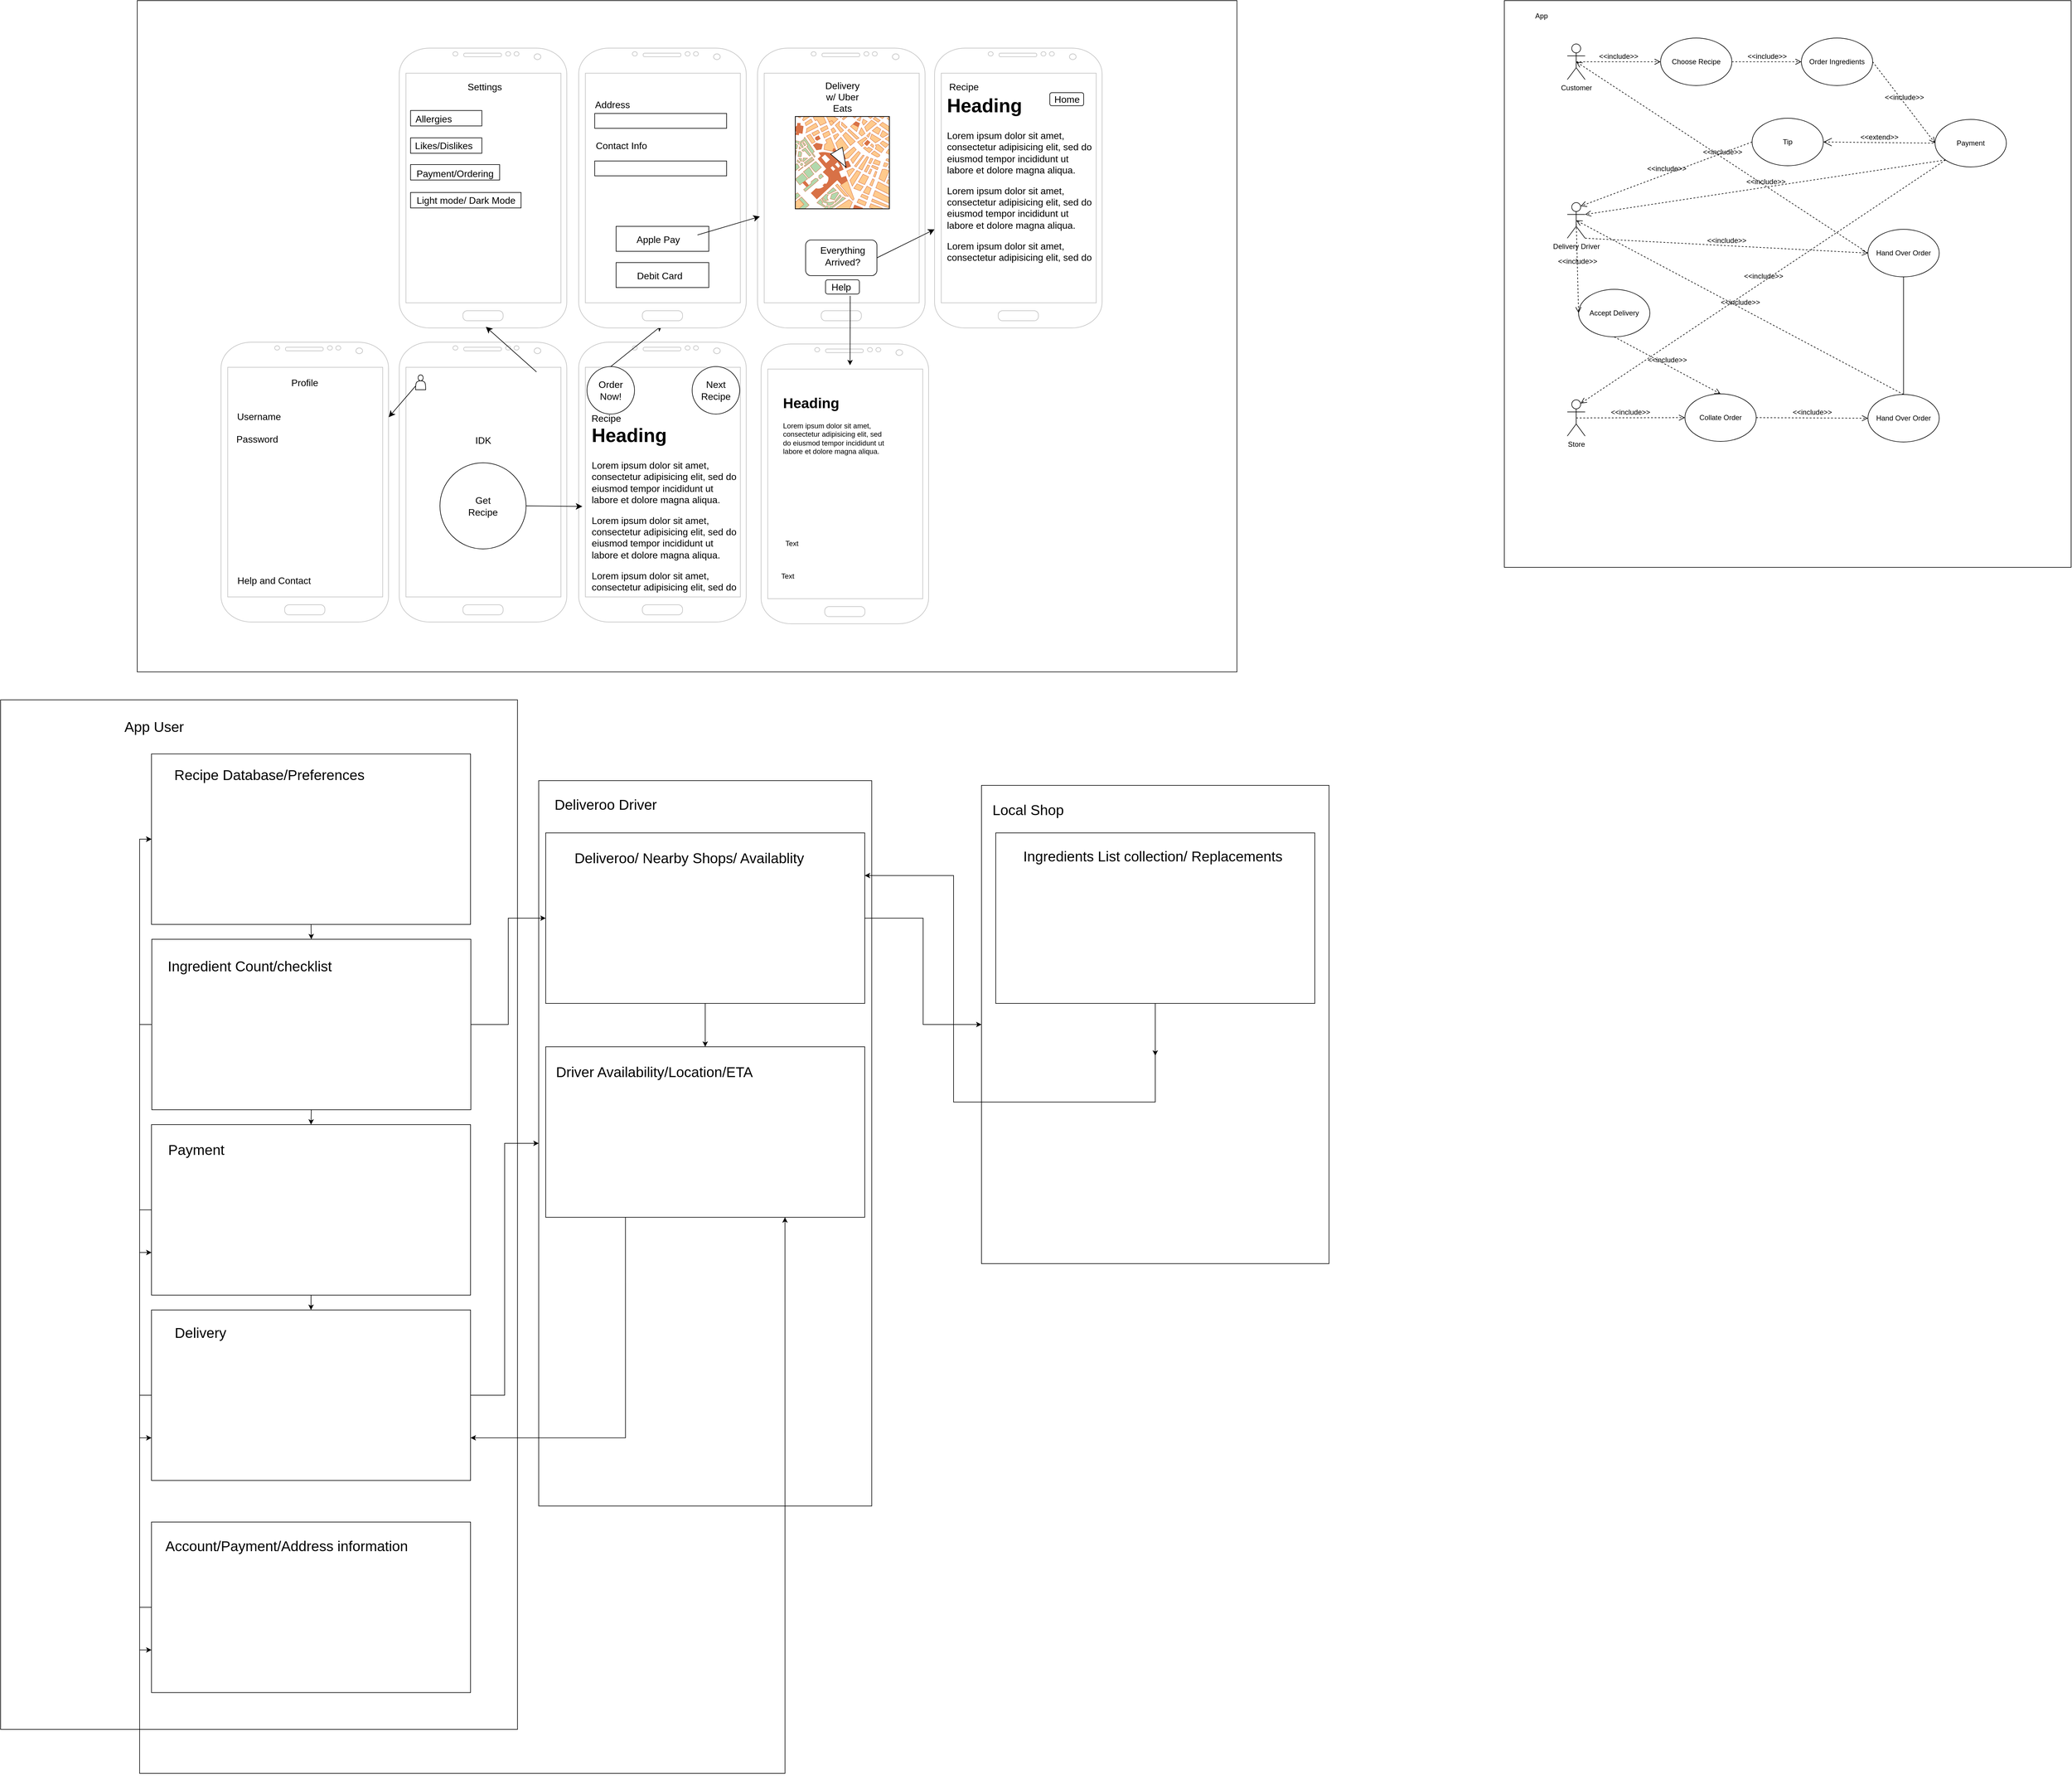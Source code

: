 <mxfile version="23.0.2" type="onedrive">
  <diagram name="Page-1" id="SA1KPHxHQGsXGCDYaM7o">
    <mxGraphModel grid="0" page="1" gridSize="10" guides="1" tooltips="1" connect="1" arrows="1" fold="1" pageScale="1" pageWidth="827" pageHeight="1169" math="0" shadow="0">
      <root>
        <mxCell id="0" />
        <mxCell id="1" parent="0" />
        <mxCell id="daMTjzHTNnR5IMSp8W8d-22" value="" style="whiteSpace=wrap;html=1;" vertex="1" parent="1">
          <mxGeometry x="-46.25" y="702" width="560.5" height="1221" as="geometry" />
        </mxCell>
        <mxCell id="JjLCy_PEKEfqBZbQZozI-2" value="" style="rounded=0;whiteSpace=wrap;html=1;" vertex="1" parent="1">
          <mxGeometry x="-722" y="-611" width="1851" height="1130" as="geometry" />
        </mxCell>
        <mxCell id="C6p4xWCYguGLwZ4KeDJ8-52" value="" style="rounded=0;whiteSpace=wrap;html=1;fontSize=16;" vertex="1" parent="1">
          <mxGeometry x="-262" y="-288" width="186" height="26" as="geometry" />
        </mxCell>
        <mxCell id="C6p4xWCYguGLwZ4KeDJ8-50" value="" style="rounded=0;whiteSpace=wrap;html=1;fontSize=16;" vertex="1" parent="1">
          <mxGeometry x="-262" y="-335" width="150" height="26" as="geometry" />
        </mxCell>
        <mxCell id="C6p4xWCYguGLwZ4KeDJ8-49" value="" style="rounded=0;whiteSpace=wrap;html=1;fontSize=16;" vertex="1" parent="1">
          <mxGeometry x="-262" y="-380" width="120" height="26" as="geometry" />
        </mxCell>
        <mxCell id="C6p4xWCYguGLwZ4KeDJ8-48" value="" style="rounded=0;whiteSpace=wrap;html=1;fontSize=16;" vertex="1" parent="1">
          <mxGeometry x="-262" y="-426" width="120" height="26" as="geometry" />
        </mxCell>
        <mxCell id="C6p4xWCYguGLwZ4KeDJ8-2" value="" style="verticalLabelPosition=bottom;verticalAlign=top;html=1;shadow=0;dashed=0;strokeWidth=1;shape=mxgraph.android.phone2;strokeColor=#c0c0c0;fontSize=16;" vertex="1" parent="1">
          <mxGeometry x="21" y="-36" width="282" height="471" as="geometry" />
        </mxCell>
        <mxCell id="C6p4xWCYguGLwZ4KeDJ8-3" value="" style="verticalLabelPosition=bottom;verticalAlign=top;html=1;shadow=0;dashed=0;strokeWidth=1;shape=mxgraph.android.phone2;strokeColor=#c0c0c0;fontSize=16;" vertex="1" parent="1">
          <mxGeometry x="-281" y="-36" width="282" height="471" as="geometry" />
        </mxCell>
        <mxCell id="C6p4xWCYguGLwZ4KeDJ8-4" value="" style="verticalLabelPosition=bottom;verticalAlign=top;html=1;shadow=0;dashed=0;strokeWidth=1;shape=mxgraph.android.phone2;strokeColor=#c0c0c0;fontSize=16;" vertex="1" parent="1">
          <mxGeometry x="-281" y="-531" width="282" height="471" as="geometry" />
        </mxCell>
        <mxCell id="C6p4xWCYguGLwZ4KeDJ8-5" value="IDK" style="text;html=1;strokeColor=none;fillColor=none;align=center;verticalAlign=middle;whiteSpace=wrap;rounded=0;fontSize=16;" vertex="1" parent="1">
          <mxGeometry x="-253.5" y="102" width="227" height="54" as="geometry" />
        </mxCell>
        <mxCell id="C6p4xWCYguGLwZ4KeDJ8-6" value="" style="ellipse;whiteSpace=wrap;html=1;aspect=fixed;fontSize=16;" vertex="1" parent="1">
          <mxGeometry x="-212.5" y="167" width="145" height="145" as="geometry" />
        </mxCell>
        <mxCell id="C6p4xWCYguGLwZ4KeDJ8-7" value="Get Recipe" style="text;html=1;strokeColor=none;fillColor=none;align=center;verticalAlign=middle;whiteSpace=wrap;rounded=0;fontSize=16;" vertex="1" parent="1">
          <mxGeometry x="-170" y="224.5" width="60" height="30" as="geometry" />
        </mxCell>
        <mxCell id="C6p4xWCYguGLwZ4KeDJ8-8" value="Recipe" style="text;html=1;strokeColor=none;fillColor=none;align=center;verticalAlign=middle;whiteSpace=wrap;rounded=0;fontSize=16;" vertex="1" parent="1">
          <mxGeometry x="6" y="77" width="123" height="30" as="geometry" />
        </mxCell>
        <mxCell id="C6p4xWCYguGLwZ4KeDJ8-10" value="&lt;h1&gt;Heading&lt;/h1&gt;&lt;p&gt;Lorem ipsum dolor sit amet, consectetur adipisicing elit, sed do eiusmod tempor incididunt ut labore et dolore magna aliqua.&lt;/p&gt;&lt;p&gt;Lorem ipsum dolor sit amet, consectetur adipisicing elit, sed do eiusmod tempor incididunt ut labore et dolore magna aliqua.&lt;br&gt;&lt;/p&gt;&lt;p&gt;Lorem ipsum dolor sit amet, consectetur adipisicing elit, sed do eiusmod tempor incididunt ut labore et dolore magna aliqua.&lt;br&gt;&lt;/p&gt;" style="text;html=1;strokeColor=none;fillColor=none;spacing=5;spacingTop=-20;whiteSpace=wrap;overflow=hidden;rounded=0;fontSize=16;" vertex="1" parent="1">
          <mxGeometry x="38" y="90.5" width="254" height="298" as="geometry" />
        </mxCell>
        <mxCell id="C6p4xWCYguGLwZ4KeDJ8-11" value="" style="shape=image;html=1;verticalAlign=top;verticalLabelPosition=bottom;labelBackgroundColor=#ffffff;imageAspect=0;aspect=fixed;image=https://cdn4.iconfinder.com/data/icons/core-ui-outlined/32/outlined_settings-128.png;fontSize=16;" vertex="1" parent="1">
          <mxGeometry x="-50" y="14" width="36" height="36" as="geometry" />
        </mxCell>
        <mxCell id="C6p4xWCYguGLwZ4KeDJ8-12" value="" style="shape=actor;whiteSpace=wrap;html=1;fontSize=16;" vertex="1" parent="1">
          <mxGeometry x="-253.5" y="19" width="17" height="25" as="geometry" />
        </mxCell>
        <mxCell id="C6p4xWCYguGLwZ4KeDJ8-14" style="edgeStyle=none;curved=1;rounded=0;orthogonalLoop=1;jettySize=auto;html=1;exitX=1;exitY=0.5;exitDx=0;exitDy=0;entryX=0.022;entryY=0.587;entryDx=0;entryDy=0;entryPerimeter=0;fontSize=12;startSize=8;endSize=8;" edge="1" parent="1" source="C6p4xWCYguGLwZ4KeDJ8-6" target="C6p4xWCYguGLwZ4KeDJ8-2">
          <mxGeometry relative="1" as="geometry" />
        </mxCell>
        <mxCell id="C6p4xWCYguGLwZ4KeDJ8-15" value="" style="verticalLabelPosition=bottom;verticalAlign=top;html=1;shadow=0;dashed=0;strokeWidth=1;shape=mxgraph.android.phone2;strokeColor=#c0c0c0;fontSize=16;" vertex="1" parent="1">
          <mxGeometry x="322" y="-531" width="282" height="471" as="geometry" />
        </mxCell>
        <mxCell id="C6p4xWCYguGLwZ4KeDJ8-16" value="" style="verticalLabelPosition=bottom;verticalAlign=top;html=1;shadow=0;dashed=0;strokeWidth=1;shape=mxgraph.android.phone2;strokeColor=#c0c0c0;fontSize=16;" vertex="1" parent="1">
          <mxGeometry x="-581" y="-36" width="282" height="471" as="geometry" />
        </mxCell>
        <mxCell id="C6p4xWCYguGLwZ4KeDJ8-17" style="edgeStyle=none;curved=1;rounded=0;orthogonalLoop=1;jettySize=auto;html=1;exitX=0;exitY=0.75;exitDx=0;exitDy=0;entryX=1.001;entryY=0.268;entryDx=0;entryDy=0;entryPerimeter=0;fontSize=12;startSize=8;endSize=8;" edge="1" parent="1" source="C6p4xWCYguGLwZ4KeDJ8-12" target="C6p4xWCYguGLwZ4KeDJ8-16">
          <mxGeometry relative="1" as="geometry" />
        </mxCell>
        <mxCell id="C6p4xWCYguGLwZ4KeDJ8-18" style="edgeStyle=none;curved=1;rounded=0;orthogonalLoop=1;jettySize=auto;html=1;exitX=0;exitY=0;exitDx=0;exitDy=0;entryX=0.517;entryY=0.996;entryDx=0;entryDy=0;entryPerimeter=0;fontSize=12;startSize=8;endSize=8;" edge="1" parent="1" source="C6p4xWCYguGLwZ4KeDJ8-11" target="C6p4xWCYguGLwZ4KeDJ8-4">
          <mxGeometry relative="1" as="geometry" />
        </mxCell>
        <mxCell id="C6p4xWCYguGLwZ4KeDJ8-19" value="Profile" style="text;html=1;strokeColor=none;fillColor=none;align=center;verticalAlign=middle;whiteSpace=wrap;rounded=0;fontSize=16;" vertex="1" parent="1">
          <mxGeometry x="-470" y="17" width="60" height="30" as="geometry" />
        </mxCell>
        <mxCell id="C6p4xWCYguGLwZ4KeDJ8-20" value="Settings" style="text;html=1;strokeColor=none;fillColor=none;align=center;verticalAlign=middle;whiteSpace=wrap;rounded=0;fontSize=16;" vertex="1" parent="1">
          <mxGeometry x="-167" y="-481" width="60" height="30" as="geometry" />
        </mxCell>
        <mxCell id="C6p4xWCYguGLwZ4KeDJ8-22" value="Allergies" style="text;html=1;strokeColor=none;fillColor=none;align=center;verticalAlign=middle;whiteSpace=wrap;rounded=0;fontSize=16;" vertex="1" parent="1">
          <mxGeometry x="-253" y="-427" width="60" height="30" as="geometry" />
        </mxCell>
        <mxCell id="C6p4xWCYguGLwZ4KeDJ8-23" value="Likes/Dislikes" style="text;html=1;strokeColor=none;fillColor=none;align=center;verticalAlign=middle;whiteSpace=wrap;rounded=0;fontSize=16;" vertex="1" parent="1">
          <mxGeometry x="-236.5" y="-382" width="60" height="30" as="geometry" />
        </mxCell>
        <mxCell id="C6p4xWCYguGLwZ4KeDJ8-25" value="Payment/Ordering" style="text;html=1;strokeColor=none;fillColor=none;align=center;verticalAlign=middle;whiteSpace=wrap;rounded=0;fontSize=16;" vertex="1" parent="1">
          <mxGeometry x="-217" y="-335" width="60" height="30" as="geometry" />
        </mxCell>
        <mxCell id="C6p4xWCYguGLwZ4KeDJ8-26" value="" style="ellipse;whiteSpace=wrap;html=1;aspect=fixed;fontSize=16;" vertex="1" parent="1">
          <mxGeometry x="35" y="5" width="80" height="80" as="geometry" />
        </mxCell>
        <mxCell id="C6p4xWCYguGLwZ4KeDJ8-27" value="Order Now!" style="text;html=1;strokeColor=none;fillColor=none;align=center;verticalAlign=middle;whiteSpace=wrap;rounded=0;fontSize=16;" vertex="1" parent="1">
          <mxGeometry x="45" y="30" width="60" height="30" as="geometry" />
        </mxCell>
        <mxCell id="C6p4xWCYguGLwZ4KeDJ8-28" style="edgeStyle=none;curved=1;rounded=0;orthogonalLoop=1;jettySize=auto;html=1;exitX=0.5;exitY=0;exitDx=0;exitDy=0;entryX=0.499;entryY=0.99;entryDx=0;entryDy=0;entryPerimeter=0;fontSize=12;startSize=8;endSize=8;" edge="1" parent="1" source="C6p4xWCYguGLwZ4KeDJ8-26" target="C6p4xWCYguGLwZ4KeDJ8-37">
          <mxGeometry relative="1" as="geometry" />
        </mxCell>
        <mxCell id="C6p4xWCYguGLwZ4KeDJ8-29" value="Light mode/ Dark Mode" style="text;html=1;strokeColor=none;fillColor=none;align=center;verticalAlign=middle;whiteSpace=wrap;rounded=0;fontSize=16;" vertex="1" parent="1">
          <mxGeometry x="-265" y="-290" width="193" height="30" as="geometry" />
        </mxCell>
        <mxCell id="C6p4xWCYguGLwZ4KeDJ8-30" value="Delivery&lt;br&gt;w/ Uber Eats" style="text;html=1;strokeColor=none;fillColor=none;align=center;verticalAlign=middle;whiteSpace=wrap;rounded=0;fontSize=16;" vertex="1" parent="1">
          <mxGeometry x="435" y="-464" width="60" height="30" as="geometry" />
        </mxCell>
        <mxCell id="C6p4xWCYguGLwZ4KeDJ8-32" value="" style="verticalLabelPosition=bottom;shadow=0;dashed=0;align=center;html=1;verticalAlign=top;strokeWidth=1;shape=mxgraph.mockup.misc.map;fontSize=16;" vertex="1" parent="1">
          <mxGeometry x="385.5" y="-416" width="159" height="156" as="geometry" />
        </mxCell>
        <mxCell id="C6p4xWCYguGLwZ4KeDJ8-33" value="" style="triangle;whiteSpace=wrap;html=1;fontSize=16;rotation=60;" vertex="1" parent="1">
          <mxGeometry x="447" y="-356" width="32" height="23" as="geometry" />
        </mxCell>
        <mxCell id="C6p4xWCYguGLwZ4KeDJ8-34" value="Username" style="text;html=1;strokeColor=none;fillColor=none;align=center;verticalAlign=middle;whiteSpace=wrap;rounded=0;fontSize=16;" vertex="1" parent="1">
          <mxGeometry x="-547" y="74" width="60" height="30" as="geometry" />
        </mxCell>
        <mxCell id="C6p4xWCYguGLwZ4KeDJ8-35" value="Password" style="text;html=1;strokeColor=none;fillColor=none;align=center;verticalAlign=middle;whiteSpace=wrap;rounded=0;fontSize=16;" vertex="1" parent="1">
          <mxGeometry x="-550" y="112" width="60" height="30" as="geometry" />
        </mxCell>
        <mxCell id="C6p4xWCYguGLwZ4KeDJ8-36" value="Help and Contact" style="text;html=1;strokeColor=none;fillColor=none;align=center;verticalAlign=middle;whiteSpace=wrap;rounded=0;fontSize=16;" vertex="1" parent="1">
          <mxGeometry x="-564" y="350" width="145" height="30" as="geometry" />
        </mxCell>
        <mxCell id="C6p4xWCYguGLwZ4KeDJ8-37" value="" style="verticalLabelPosition=bottom;verticalAlign=top;html=1;shadow=0;dashed=0;strokeWidth=1;shape=mxgraph.android.phone2;strokeColor=#c0c0c0;fontSize=16;" vertex="1" parent="1">
          <mxGeometry x="21" y="-531" width="282" height="471" as="geometry" />
        </mxCell>
        <mxCell id="C6p4xWCYguGLwZ4KeDJ8-38" value="Address" style="text;html=1;strokeColor=none;fillColor=none;align=center;verticalAlign=middle;whiteSpace=wrap;rounded=0;fontSize=16;" vertex="1" parent="1">
          <mxGeometry x="48" y="-451" width="60" height="30" as="geometry" />
        </mxCell>
        <mxCell id="C6p4xWCYguGLwZ4KeDJ8-39" value="" style="rounded=0;whiteSpace=wrap;html=1;fontSize=16;" vertex="1" parent="1">
          <mxGeometry x="84" y="-231" width="156" height="42" as="geometry" />
        </mxCell>
        <mxCell id="C6p4xWCYguGLwZ4KeDJ8-40" value="Apple Pay" style="text;html=1;strokeColor=none;fillColor=none;align=center;verticalAlign=middle;whiteSpace=wrap;rounded=0;fontSize=16;" vertex="1" parent="1">
          <mxGeometry x="89" y="-224" width="132" height="30" as="geometry" />
        </mxCell>
        <mxCell id="C6p4xWCYguGLwZ4KeDJ8-41" value="" style="rounded=0;whiteSpace=wrap;html=1;fontSize=16;" vertex="1" parent="1">
          <mxGeometry x="84" y="-170" width="156" height="42" as="geometry" />
        </mxCell>
        <mxCell id="C6p4xWCYguGLwZ4KeDJ8-42" value="Debit Card" style="text;html=1;strokeColor=none;fillColor=none;align=center;verticalAlign=middle;whiteSpace=wrap;rounded=0;fontSize=16;" vertex="1" parent="1">
          <mxGeometry x="89" y="-163" width="137" height="30" as="geometry" />
        </mxCell>
        <mxCell id="C6p4xWCYguGLwZ4KeDJ8-43" value="" style="rounded=0;whiteSpace=wrap;html=1;fontSize=16;" vertex="1" parent="1">
          <mxGeometry x="48" y="-421" width="222" height="25" as="geometry" />
        </mxCell>
        <mxCell id="C6p4xWCYguGLwZ4KeDJ8-44" value="Contact Info" style="text;html=1;strokeColor=none;fillColor=none;align=center;verticalAlign=middle;whiteSpace=wrap;rounded=0;fontSize=16;" vertex="1" parent="1">
          <mxGeometry x="35" y="-382" width="116" height="30" as="geometry" />
        </mxCell>
        <mxCell id="C6p4xWCYguGLwZ4KeDJ8-45" value="" style="rounded=0;whiteSpace=wrap;html=1;fontSize=16;" vertex="1" parent="1">
          <mxGeometry x="48" y="-341" width="222" height="25" as="geometry" />
        </mxCell>
        <mxCell id="C6p4xWCYguGLwZ4KeDJ8-46" style="edgeStyle=none;curved=1;rounded=0;orthogonalLoop=1;jettySize=auto;html=1;exitX=1;exitY=0.25;exitDx=0;exitDy=0;entryX=0.014;entryY=0.602;entryDx=0;entryDy=0;entryPerimeter=0;fontSize=12;startSize=8;endSize=8;" edge="1" parent="1" source="C6p4xWCYguGLwZ4KeDJ8-40" target="C6p4xWCYguGLwZ4KeDJ8-15">
          <mxGeometry relative="1" as="geometry" />
        </mxCell>
        <mxCell id="C6p4xWCYguGLwZ4KeDJ8-57" style="edgeStyle=none;curved=1;rounded=0;orthogonalLoop=1;jettySize=auto;html=1;exitX=1;exitY=0.5;exitDx=0;exitDy=0;fontSize=12;startSize=8;endSize=8;" edge="1" parent="1" source="C6p4xWCYguGLwZ4KeDJ8-47" target="C6p4xWCYguGLwZ4KeDJ8-56">
          <mxGeometry relative="1" as="geometry" />
        </mxCell>
        <mxCell id="C6p4xWCYguGLwZ4KeDJ8-47" value="" style="rounded=1;whiteSpace=wrap;html=1;fontSize=16;" vertex="1" parent="1">
          <mxGeometry x="403" y="-208" width="120" height="60" as="geometry" />
        </mxCell>
        <mxCell id="C6p4xWCYguGLwZ4KeDJ8-53" value="Everything Arrived?" style="text;html=1;strokeColor=none;fillColor=none;align=center;verticalAlign=middle;whiteSpace=wrap;rounded=0;fontSize=16;" vertex="1" parent="1">
          <mxGeometry x="429.5" y="-196" width="71" height="30" as="geometry" />
        </mxCell>
        <mxCell id="C6p4xWCYguGLwZ4KeDJ8-54" value="" style="rounded=1;whiteSpace=wrap;html=1;fontSize=16;" vertex="1" parent="1">
          <mxGeometry x="436.5" y="-141" width="57" height="24" as="geometry" />
        </mxCell>
        <mxCell id="C6p4xWCYguGLwZ4KeDJ8-55" value="Help" style="text;html=1;strokeColor=none;fillColor=none;align=center;verticalAlign=middle;whiteSpace=wrap;rounded=0;fontSize=16;" vertex="1" parent="1">
          <mxGeometry x="433" y="-144" width="60" height="30" as="geometry" />
        </mxCell>
        <mxCell id="C6p4xWCYguGLwZ4KeDJ8-56" value="" style="verticalLabelPosition=bottom;verticalAlign=top;html=1;shadow=0;dashed=0;strokeWidth=1;shape=mxgraph.android.phone2;strokeColor=#c0c0c0;fontSize=16;" vertex="1" parent="1">
          <mxGeometry x="620" y="-531" width="282" height="471" as="geometry" />
        </mxCell>
        <mxCell id="C6p4xWCYguGLwZ4KeDJ8-58" value="&lt;h1&gt;Heading&lt;/h1&gt;&lt;p&gt;Lorem ipsum dolor sit amet, consectetur adipisicing elit, sed do eiusmod tempor incididunt ut labore et dolore magna aliqua.&lt;/p&gt;&lt;p&gt;Lorem ipsum dolor sit amet, consectetur adipisicing elit, sed do eiusmod tempor incididunt ut labore et dolore magna aliqua.&lt;br&gt;&lt;/p&gt;&lt;p&gt;Lorem ipsum dolor sit amet, consectetur adipisicing elit, sed do eiusmod tempor incididunt ut labore et dolore magna aliqua.&lt;br&gt;&lt;/p&gt;" style="text;html=1;strokeColor=none;fillColor=none;spacing=5;spacingTop=-20;whiteSpace=wrap;overflow=hidden;rounded=0;fontSize=16;" vertex="1" parent="1">
          <mxGeometry x="636" y="-464" width="254" height="298" as="geometry" />
        </mxCell>
        <mxCell id="C6p4xWCYguGLwZ4KeDJ8-61" value="Recipe" style="text;html=1;strokeColor=none;fillColor=none;align=center;verticalAlign=middle;whiteSpace=wrap;rounded=0;fontSize=16;" vertex="1" parent="1">
          <mxGeometry x="608" y="-481" width="123" height="30" as="geometry" />
        </mxCell>
        <mxCell id="C6p4xWCYguGLwZ4KeDJ8-62" value="" style="rounded=1;whiteSpace=wrap;html=1;fontSize=16;" vertex="1" parent="1">
          <mxGeometry x="814" y="-456" width="57" height="22" as="geometry" />
        </mxCell>
        <mxCell id="C6p4xWCYguGLwZ4KeDJ8-63" value="Home" style="text;html=1;strokeColor=none;fillColor=none;align=center;verticalAlign=middle;whiteSpace=wrap;rounded=0;fontSize=16;" vertex="1" parent="1">
          <mxGeometry x="812.5" y="-460" width="60" height="30" as="geometry" />
        </mxCell>
        <mxCell id="JjLCy_PEKEfqBZbQZozI-4" value="" style="rounded=0;whiteSpace=wrap;html=1;" vertex="1" parent="1">
          <mxGeometry x="-952" y="566" width="870" height="1733" as="geometry" />
        </mxCell>
        <mxCell id="daMTjzHTNnR5IMSp8W8d-2" value="App User" style="text;html=1;align=center;verticalAlign=middle;resizable=0;points=[];autosize=1;strokeColor=none;fillColor=none;fontSize=24;" vertex="1" parent="1">
          <mxGeometry x="-753" y="591" width="118" height="41" as="geometry" />
        </mxCell>
        <mxCell id="daMTjzHTNnR5IMSp8W8d-19" style="edgeStyle=orthogonalEdgeStyle;rounded=0;orthogonalLoop=1;jettySize=auto;html=1;exitX=0.5;exitY=1;exitDx=0;exitDy=0;entryX=0.5;entryY=0;entryDx=0;entryDy=0;" edge="1" parent="1" source="daMTjzHTNnR5IMSp8W8d-3" target="daMTjzHTNnR5IMSp8W8d-4">
          <mxGeometry relative="1" as="geometry" />
        </mxCell>
        <mxCell id="daMTjzHTNnR5IMSp8W8d-3" value="" style="whiteSpace=wrap;html=1;" vertex="1" parent="1">
          <mxGeometry x="-698" y="657" width="537" height="287" as="geometry" />
        </mxCell>
        <mxCell id="daMTjzHTNnR5IMSp8W8d-14" style="edgeStyle=orthogonalEdgeStyle;rounded=0;orthogonalLoop=1;jettySize=auto;html=1;exitX=1;exitY=0.5;exitDx=0;exitDy=0;" edge="1" parent="1" source="daMTjzHTNnR5IMSp8W8d-4" target="daMTjzHTNnR5IMSp8W8d-12">
          <mxGeometry relative="1" as="geometry" />
        </mxCell>
        <mxCell id="daMTjzHTNnR5IMSp8W8d-20" style="edgeStyle=orthogonalEdgeStyle;rounded=0;orthogonalLoop=1;jettySize=auto;html=1;exitX=0.5;exitY=1;exitDx=0;exitDy=0;entryX=0.5;entryY=0;entryDx=0;entryDy=0;" edge="1" parent="1" source="daMTjzHTNnR5IMSp8W8d-4" target="daMTjzHTNnR5IMSp8W8d-5">
          <mxGeometry relative="1" as="geometry" />
        </mxCell>
        <mxCell id="daMTjzHTNnR5IMSp8W8d-31" style="edgeStyle=orthogonalEdgeStyle;rounded=0;orthogonalLoop=1;jettySize=auto;html=1;exitX=0;exitY=0.5;exitDx=0;exitDy=0;entryX=0;entryY=0.5;entryDx=0;entryDy=0;" edge="1" parent="1" source="daMTjzHTNnR5IMSp8W8d-4" target="daMTjzHTNnR5IMSp8W8d-3">
          <mxGeometry relative="1" as="geometry" />
        </mxCell>
        <mxCell id="daMTjzHTNnR5IMSp8W8d-4" value="" style="whiteSpace=wrap;html=1;" vertex="1" parent="1">
          <mxGeometry x="-697.5" y="969" width="537" height="287" as="geometry" />
        </mxCell>
        <mxCell id="daMTjzHTNnR5IMSp8W8d-32" style="edgeStyle=orthogonalEdgeStyle;rounded=0;orthogonalLoop=1;jettySize=auto;html=1;exitX=0;exitY=0.5;exitDx=0;exitDy=0;entryX=0;entryY=0.5;entryDx=0;entryDy=0;" edge="1" parent="1" source="daMTjzHTNnR5IMSp8W8d-5" target="daMTjzHTNnR5IMSp8W8d-3">
          <mxGeometry relative="1" as="geometry" />
        </mxCell>
        <mxCell id="daMTjzHTNnR5IMSp8W8d-35" style="edgeStyle=orthogonalEdgeStyle;rounded=0;orthogonalLoop=1;jettySize=auto;html=1;exitX=0.5;exitY=1;exitDx=0;exitDy=0;entryX=0.5;entryY=0;entryDx=0;entryDy=0;" edge="1" parent="1" source="daMTjzHTNnR5IMSp8W8d-5" target="daMTjzHTNnR5IMSp8W8d-6">
          <mxGeometry relative="1" as="geometry" />
        </mxCell>
        <mxCell id="daMTjzHTNnR5IMSp8W8d-5" value="" style="whiteSpace=wrap;html=1;" vertex="1" parent="1">
          <mxGeometry x="-698" y="1281" width="537" height="287" as="geometry" />
        </mxCell>
        <mxCell id="daMTjzHTNnR5IMSp8W8d-30" style="edgeStyle=orthogonalEdgeStyle;rounded=0;orthogonalLoop=1;jettySize=auto;html=1;exitX=1;exitY=0.5;exitDx=0;exitDy=0;entryX=0;entryY=0.5;entryDx=0;entryDy=0;" edge="1" parent="1" source="daMTjzHTNnR5IMSp8W8d-6" target="daMTjzHTNnR5IMSp8W8d-22">
          <mxGeometry relative="1" as="geometry" />
        </mxCell>
        <mxCell id="daMTjzHTNnR5IMSp8W8d-36" style="edgeStyle=orthogonalEdgeStyle;rounded=0;orthogonalLoop=1;jettySize=auto;html=1;exitX=0;exitY=0.5;exitDx=0;exitDy=0;entryX=0;entryY=0.5;entryDx=0;entryDy=0;" edge="1" parent="1" source="daMTjzHTNnR5IMSp8W8d-6" target="daMTjzHTNnR5IMSp8W8d-3">
          <mxGeometry relative="1" as="geometry" />
        </mxCell>
        <mxCell id="daMTjzHTNnR5IMSp8W8d-6" value="" style="whiteSpace=wrap;html=1;" vertex="1" parent="1">
          <mxGeometry x="-698" y="1593" width="537" height="287" as="geometry" />
        </mxCell>
        <mxCell id="daMTjzHTNnR5IMSp8W8d-8" value="Recipe Database/Preferences" style="text;html=1;align=center;verticalAlign=middle;resizable=0;points=[];autosize=1;strokeColor=none;fillColor=none;fontSize=24;" vertex="1" parent="1">
          <mxGeometry x="-669" y="672" width="338" height="41" as="geometry" />
        </mxCell>
        <mxCell id="daMTjzHTNnR5IMSp8W8d-9" value="Ingredient Count/checklist" style="text;html=1;align=center;verticalAlign=middle;resizable=0;points=[];autosize=1;strokeColor=none;fillColor=none;fontSize=24;" vertex="1" parent="1">
          <mxGeometry x="-680" y="994" width="294" height="41" as="geometry" />
        </mxCell>
        <mxCell id="daMTjzHTNnR5IMSp8W8d-10" value="Payment" style="text;html=1;align=center;verticalAlign=middle;resizable=0;points=[];autosize=1;strokeColor=none;fillColor=none;fontSize=24;" vertex="1" parent="1">
          <mxGeometry x="-680" y="1303" width="113" height="41" as="geometry" />
        </mxCell>
        <mxCell id="daMTjzHTNnR5IMSp8W8d-11" value="Delivery" style="text;html=1;align=center;verticalAlign=middle;resizable=0;points=[];autosize=1;strokeColor=none;fillColor=none;fontSize=24;" vertex="1" parent="1">
          <mxGeometry x="-669" y="1611" width="105" height="41" as="geometry" />
        </mxCell>
        <mxCell id="daMTjzHTNnR5IMSp8W8d-18" style="edgeStyle=orthogonalEdgeStyle;rounded=0;orthogonalLoop=1;jettySize=auto;html=1;exitX=1;exitY=0.5;exitDx=0;exitDy=0;entryX=0;entryY=0.5;entryDx=0;entryDy=0;" edge="1" parent="1" source="daMTjzHTNnR5IMSp8W8d-12" target="daMTjzHTNnR5IMSp8W8d-17">
          <mxGeometry relative="1" as="geometry" />
        </mxCell>
        <mxCell id="daMTjzHTNnR5IMSp8W8d-26" style="edgeStyle=orthogonalEdgeStyle;rounded=0;orthogonalLoop=1;jettySize=auto;html=1;exitX=0.5;exitY=1;exitDx=0;exitDy=0;entryX=0.5;entryY=0;entryDx=0;entryDy=0;" edge="1" parent="1" source="daMTjzHTNnR5IMSp8W8d-12" target="daMTjzHTNnR5IMSp8W8d-24">
          <mxGeometry relative="1" as="geometry" />
        </mxCell>
        <mxCell id="daMTjzHTNnR5IMSp8W8d-12" value="" style="whiteSpace=wrap;html=1;" vertex="1" parent="1">
          <mxGeometry x="-34.5" y="790" width="537" height="287" as="geometry" />
        </mxCell>
        <mxCell id="daMTjzHTNnR5IMSp8W8d-13" value="Deliveroo/ Nearby Shops/ Availablity&amp;nbsp;" style="text;html=1;align=center;verticalAlign=middle;resizable=0;points=[];autosize=1;strokeColor=none;fillColor=none;fontSize=24;" vertex="1" parent="1">
          <mxGeometry x="4" y="812" width="411" height="41" as="geometry" />
        </mxCell>
        <mxCell id="daMTjzHTNnR5IMSp8W8d-21" style="edgeStyle=orthogonalEdgeStyle;rounded=0;orthogonalLoop=1;jettySize=auto;html=1;entryX=0;entryY=0.5;entryDx=0;entryDy=0;" edge="1" parent="1" target="daMTjzHTNnR5IMSp8W8d-3">
          <mxGeometry relative="1" as="geometry">
            <mxPoint x="-698" y="800" as="sourcePoint" />
          </mxGeometry>
        </mxCell>
        <mxCell id="daMTjzHTNnR5IMSp8W8d-49" style="edgeStyle=orthogonalEdgeStyle;rounded=0;orthogonalLoop=1;jettySize=auto;html=1;exitX=0;exitY=0.5;exitDx=0;exitDy=0;entryX=0;entryY=0.75;entryDx=0;entryDy=0;" edge="1" parent="1" source="daMTjzHTNnR5IMSp8W8d-3" target="daMTjzHTNnR5IMSp8W8d-43">
          <mxGeometry relative="1" as="geometry">
            <mxPoint x="-857" y="800.5" as="sourcePoint" />
          </mxGeometry>
        </mxCell>
        <mxCell id="daMTjzHTNnR5IMSp8W8d-17" value="" style="whiteSpace=wrap;html=1;" vertex="1" parent="1">
          <mxGeometry x="699" y="710" width="585" height="805" as="geometry" />
        </mxCell>
        <mxCell id="daMTjzHTNnR5IMSp8W8d-23" value="Deliveroo Driver" style="text;html=1;align=center;verticalAlign=middle;resizable=0;points=[];autosize=1;strokeColor=none;fillColor=none;fontSize=24;" vertex="1" parent="1">
          <mxGeometry x="-29" y="722.5" width="190" height="41" as="geometry" />
        </mxCell>
        <mxCell id="daMTjzHTNnR5IMSp8W8d-41" style="edgeStyle=orthogonalEdgeStyle;rounded=0;orthogonalLoop=1;jettySize=auto;html=1;exitX=0.25;exitY=1;exitDx=0;exitDy=0;entryX=1;entryY=0.75;entryDx=0;entryDy=0;" edge="1" parent="1" source="daMTjzHTNnR5IMSp8W8d-24" target="daMTjzHTNnR5IMSp8W8d-6">
          <mxGeometry relative="1" as="geometry" />
        </mxCell>
        <mxCell id="daMTjzHTNnR5IMSp8W8d-24" value="" style="whiteSpace=wrap;html=1;" vertex="1" parent="1">
          <mxGeometry x="-34.5" y="1150" width="537" height="287" as="geometry" />
        </mxCell>
        <mxCell id="daMTjzHTNnR5IMSp8W8d-25" value="Driver Availability/Location/ETA" style="text;html=1;align=center;verticalAlign=middle;resizable=0;points=[];autosize=1;strokeColor=none;fillColor=none;fontSize=24;" vertex="1" parent="1">
          <mxGeometry x="-26.5" y="1172" width="349" height="41" as="geometry" />
        </mxCell>
        <mxCell id="daMTjzHTNnR5IMSp8W8d-33" value="Local Shop" style="text;html=1;align=center;verticalAlign=middle;resizable=0;points=[];autosize=1;strokeColor=none;fillColor=none;fontSize=24;" vertex="1" parent="1">
          <mxGeometry x="708" y="731" width="138" height="41" as="geometry" />
        </mxCell>
        <mxCell id="daMTjzHTNnR5IMSp8W8d-34" value="" style="whiteSpace=wrap;html=1;" vertex="1" parent="1">
          <mxGeometry x="723" y="790" width="537" height="287" as="geometry" />
        </mxCell>
        <mxCell id="daMTjzHTNnR5IMSp8W8d-40" style="edgeStyle=orthogonalEdgeStyle;rounded=0;orthogonalLoop=1;jettySize=auto;html=1;exitX=0.5;exitY=1;exitDx=0;exitDy=0;entryX=1;entryY=0.25;entryDx=0;entryDy=0;" edge="1" parent="1" source="daMTjzHTNnR5IMSp8W8d-34" target="daMTjzHTNnR5IMSp8W8d-12">
          <mxGeometry relative="1" as="geometry">
            <Array as="points">
              <mxPoint x="992" y="1243" />
              <mxPoint x="652" y="1243" />
              <mxPoint x="652" y="862" />
            </Array>
            <mxPoint x="991.5" y="1243.0" as="sourcePoint" />
          </mxGeometry>
        </mxCell>
        <mxCell id="daMTjzHTNnR5IMSp8W8d-38" style="edgeStyle=orthogonalEdgeStyle;rounded=0;orthogonalLoop=1;jettySize=auto;html=1;exitX=0.5;exitY=1;exitDx=0;exitDy=0;entryX=0.5;entryY=0;entryDx=0;entryDy=0;entryPerimeter=0;" edge="1" parent="1" source="daMTjzHTNnR5IMSp8W8d-34">
          <mxGeometry relative="1" as="geometry">
            <mxPoint x="991.5" y="1165" as="targetPoint" />
          </mxGeometry>
        </mxCell>
        <mxCell id="daMTjzHTNnR5IMSp8W8d-39" value="Ingredients List collection/ Replacements" style="text;html=1;align=center;verticalAlign=middle;resizable=0;points=[];autosize=1;strokeColor=none;fillColor=none;fontSize=24;" vertex="1" parent="1">
          <mxGeometry x="760" y="809" width="454" height="41" as="geometry" />
        </mxCell>
        <mxCell id="daMTjzHTNnR5IMSp8W8d-46" style="edgeStyle=orthogonalEdgeStyle;rounded=0;orthogonalLoop=1;jettySize=auto;html=1;exitX=0;exitY=0.5;exitDx=0;exitDy=0;entryX=0;entryY=0.75;entryDx=0;entryDy=0;" edge="1" parent="1" source="daMTjzHTNnR5IMSp8W8d-43" target="daMTjzHTNnR5IMSp8W8d-6">
          <mxGeometry relative="1" as="geometry" />
        </mxCell>
        <mxCell id="daMTjzHTNnR5IMSp8W8d-47" style="edgeStyle=orthogonalEdgeStyle;rounded=0;orthogonalLoop=1;jettySize=auto;html=1;exitX=0;exitY=0.5;exitDx=0;exitDy=0;entryX=0;entryY=0.75;entryDx=0;entryDy=0;" edge="1" parent="1" source="daMTjzHTNnR5IMSp8W8d-43" target="daMTjzHTNnR5IMSp8W8d-5">
          <mxGeometry relative="1" as="geometry" />
        </mxCell>
        <mxCell id="daMTjzHTNnR5IMSp8W8d-48" style="edgeStyle=orthogonalEdgeStyle;rounded=0;orthogonalLoop=1;jettySize=auto;html=1;exitX=0;exitY=0.5;exitDx=0;exitDy=0;entryX=0.75;entryY=1;entryDx=0;entryDy=0;" edge="1" parent="1" source="daMTjzHTNnR5IMSp8W8d-43" target="daMTjzHTNnR5IMSp8W8d-24">
          <mxGeometry relative="1" as="geometry">
            <Array as="points">
              <mxPoint x="-718" y="2093" />
              <mxPoint x="-718" y="2373" />
              <mxPoint x="368" y="2373" />
            </Array>
          </mxGeometry>
        </mxCell>
        <mxCell id="daMTjzHTNnR5IMSp8W8d-43" value="" style="whiteSpace=wrap;html=1;" vertex="1" parent="1">
          <mxGeometry x="-698" y="1950" width="537" height="287" as="geometry" />
        </mxCell>
        <mxCell id="daMTjzHTNnR5IMSp8W8d-45" value="Account/Payment/Address information" style="text;html=1;align=center;verticalAlign=middle;resizable=0;points=[];autosize=1;strokeColor=none;fillColor=none;fontSize=24;" vertex="1" parent="1">
          <mxGeometry x="-684" y="1970" width="426" height="41" as="geometry" />
        </mxCell>
        <mxCell id="ZniuQTyrjd4O8c3YhrqO-1" value="" style="ellipse;whiteSpace=wrap;html=1;aspect=fixed;fontSize=16;" vertex="1" parent="1">
          <mxGeometry x="212" y="5" width="80" height="80" as="geometry" />
        </mxCell>
        <mxCell id="ZniuQTyrjd4O8c3YhrqO-2" value="Next Recipe" style="text;html=1;strokeColor=none;fillColor=none;align=center;verticalAlign=middle;whiteSpace=wrap;rounded=0;fontSize=16;" vertex="1" parent="1">
          <mxGeometry x="222" y="30" width="60" height="30" as="geometry" />
        </mxCell>
        <mxCell id="tUM3tNgZhZ6yKTCBO_-8-1" value="" style="whiteSpace=wrap;html=1;aspect=fixed;" vertex="1" parent="1">
          <mxGeometry x="1579" y="-611" width="954" height="954" as="geometry" />
        </mxCell>
        <mxCell id="tUM3tNgZhZ6yKTCBO_-8-6" value="Customer" style="shape=umlActor;verticalLabelPosition=bottom;verticalAlign=top;html=1;outlineConnect=0;" vertex="1" parent="1">
          <mxGeometry x="1685" y="-538" width="30" height="60" as="geometry" />
        </mxCell>
        <mxCell id="tUM3tNgZhZ6yKTCBO_-8-7" value="App" style="text;whiteSpace=wrap;html=1;" vertex="1" parent="1">
          <mxGeometry x="1629" y="-599" width="88" height="36" as="geometry" />
        </mxCell>
        <mxCell id="tUM3tNgZhZ6yKTCBO_-8-12" value="Delivery Driver&lt;div&gt;&lt;br/&gt;&lt;/div&gt;" style="shape=umlActor;verticalLabelPosition=bottom;verticalAlign=top;html=1;outlineConnect=0;" vertex="1" parent="1">
          <mxGeometry x="1685" y="-271" width="30" height="60" as="geometry" />
        </mxCell>
        <mxCell id="tUM3tNgZhZ6yKTCBO_-8-13" value="Store" style="shape=umlActor;verticalLabelPosition=bottom;verticalAlign=top;html=1;outlineConnect=0;" vertex="1" parent="1">
          <mxGeometry x="1685" y="61" width="30" height="61" as="geometry" />
        </mxCell>
        <mxCell id="XsP9IHwKko8VHDRuvmOH-1" value="Choose Recipe" style="ellipse;whiteSpace=wrap;html=1;" vertex="1" parent="1">
          <mxGeometry x="1842" y="-548" width="120" height="80" as="geometry" />
        </mxCell>
        <mxCell id="XsP9IHwKko8VHDRuvmOH-2" value="Order Ingredients" style="ellipse;whiteSpace=wrap;html=1;" vertex="1" parent="1">
          <mxGeometry x="2079" y="-548" width="120" height="80" as="geometry" />
        </mxCell>
        <mxCell id="XsP9IHwKko8VHDRuvmOH-3" value="Accept Delivery" style="ellipse;whiteSpace=wrap;html=1;" vertex="1" parent="1">
          <mxGeometry x="1704" y="-125" width="120" height="80" as="geometry" />
        </mxCell>
        <mxCell id="XsP9IHwKko8VHDRuvmOH-4" style="edgeStyle=none;curved=1;rounded=0;orthogonalLoop=1;jettySize=auto;html=1;exitX=0.5;exitY=1;exitDx=0;exitDy=0;fontSize=12;startSize=8;endSize=8;" edge="1" parent="1" source="XsP9IHwKko8VHDRuvmOH-2" target="XsP9IHwKko8VHDRuvmOH-2">
          <mxGeometry relative="1" as="geometry" />
        </mxCell>
        <mxCell id="XsP9IHwKko8VHDRuvmOH-5" value="Collate Order" style="ellipse;whiteSpace=wrap;html=1;" vertex="1" parent="1">
          <mxGeometry x="1883" y="51" width="120" height="80" as="geometry" />
        </mxCell>
        <mxCell id="XsP9IHwKko8VHDRuvmOH-6" value="Hand Over Order" style="ellipse;whiteSpace=wrap;html=1;" vertex="1" parent="1">
          <mxGeometry x="2191" y="52" width="120" height="80" as="geometry" />
        </mxCell>
        <mxCell id="XsP9IHwKko8VHDRuvmOH-8" value="&amp;lt;&amp;lt;include&amp;gt;&amp;gt;" style="edgeStyle=none;html=1;endArrow=open;verticalAlign=bottom;dashed=1;labelBackgroundColor=none;rounded=0;fontSize=12;startSize=8;endSize=8;exitX=1;exitY=0.5;exitDx=0;exitDy=0;entryX=0;entryY=0.5;entryDx=0;entryDy=0;" edge="1" parent="1" source="XsP9IHwKko8VHDRuvmOH-1" target="XsP9IHwKko8VHDRuvmOH-2">
          <mxGeometry width="160" relative="1" as="geometry">
            <mxPoint x="1994" y="-422" as="sourcePoint" />
            <mxPoint x="2154" y="-422" as="targetPoint" />
          </mxGeometry>
        </mxCell>
        <mxCell id="XsP9IHwKko8VHDRuvmOH-9" value="&amp;lt;&amp;lt;include&amp;gt;&amp;gt;" style="edgeStyle=none;html=1;endArrow=open;verticalAlign=bottom;dashed=1;labelBackgroundColor=none;rounded=0;fontSize=12;startSize=8;endSize=8;entryX=0;entryY=0.5;entryDx=0;entryDy=0;exitX=0.5;exitY=0.5;exitDx=0;exitDy=0;exitPerimeter=0;" edge="1" parent="1" source="tUM3tNgZhZ6yKTCBO_-8-6" target="XsP9IHwKko8VHDRuvmOH-1">
          <mxGeometry width="160" relative="1" as="geometry">
            <mxPoint x="1904" y="-79" as="sourcePoint" />
            <mxPoint x="2064" y="-79" as="targetPoint" />
          </mxGeometry>
        </mxCell>
        <mxCell id="XsP9IHwKko8VHDRuvmOH-10" value="Payment" style="ellipse;whiteSpace=wrap;html=1;" vertex="1" parent="1">
          <mxGeometry x="2304" y="-411" width="120" height="80" as="geometry" />
        </mxCell>
        <mxCell id="XsP9IHwKko8VHDRuvmOH-11" value="&amp;lt;&amp;lt;include&amp;gt;&amp;gt;" style="edgeStyle=none;html=1;endArrow=open;verticalAlign=bottom;dashed=1;labelBackgroundColor=none;rounded=0;fontSize=12;startSize=8;endSize=8;entryX=0;entryY=0.5;entryDx=0;entryDy=0;exitX=1;exitY=0.5;exitDx=0;exitDy=0;" edge="1" parent="1" source="XsP9IHwKko8VHDRuvmOH-2" target="XsP9IHwKko8VHDRuvmOH-10">
          <mxGeometry width="160" relative="1" as="geometry">
            <mxPoint x="2193" y="-508" as="sourcePoint" />
            <mxPoint x="2359" y="-508.67" as="targetPoint" />
          </mxGeometry>
        </mxCell>
        <mxCell id="XsP9IHwKko8VHDRuvmOH-12" value="&amp;lt;&amp;lt;include&amp;gt;&amp;gt;" style="edgeStyle=none;html=1;endArrow=open;verticalAlign=bottom;dashed=1;labelBackgroundColor=none;rounded=0;fontSize=12;startSize=8;endSize=8;entryX=0;entryY=0.5;entryDx=0;entryDy=0;exitX=0.5;exitY=0.5;exitDx=0;exitDy=0;exitPerimeter=0;" edge="1" parent="1" source="tUM3tNgZhZ6yKTCBO_-8-12" target="XsP9IHwKko8VHDRuvmOH-3">
          <mxGeometry width="160" relative="1" as="geometry">
            <mxPoint x="1781" y="-104" as="sourcePoint" />
            <mxPoint x="1941" y="-104" as="targetPoint" />
          </mxGeometry>
        </mxCell>
        <mxCell id="XsP9IHwKko8VHDRuvmOH-13" value="&amp;lt;&amp;lt;include&amp;gt;&amp;gt;" style="edgeStyle=none;html=1;endArrow=open;verticalAlign=bottom;dashed=1;labelBackgroundColor=none;rounded=0;fontSize=12;startSize=8;endSize=8;exitX=0.5;exitY=0.5;exitDx=0;exitDy=0;exitPerimeter=0;entryX=0;entryY=0.5;entryDx=0;entryDy=0;" edge="1" parent="1" source="tUM3tNgZhZ6yKTCBO_-8-13" target="XsP9IHwKko8VHDRuvmOH-5">
          <mxGeometry width="160" relative="1" as="geometry">
            <mxPoint x="1904" y="-79" as="sourcePoint" />
            <mxPoint x="2064" y="-79" as="targetPoint" />
          </mxGeometry>
        </mxCell>
        <mxCell id="XsP9IHwKko8VHDRuvmOH-14" value="&amp;lt;&amp;lt;include&amp;gt;&amp;gt;" style="edgeStyle=none;html=1;endArrow=open;verticalAlign=bottom;dashed=1;labelBackgroundColor=none;rounded=0;fontSize=12;startSize=8;endSize=8;entryX=0;entryY=0.5;entryDx=0;entryDy=0;exitX=1;exitY=0.5;exitDx=0;exitDy=0;" edge="1" parent="1" source="XsP9IHwKko8VHDRuvmOH-5" target="XsP9IHwKko8VHDRuvmOH-6">
          <mxGeometry width="160" relative="1" as="geometry">
            <mxPoint x="1904" y="-79" as="sourcePoint" />
            <mxPoint x="2064" y="-79" as="targetPoint" />
          </mxGeometry>
        </mxCell>
        <mxCell id="XsP9IHwKko8VHDRuvmOH-15" value="&amp;lt;&amp;lt;include&amp;gt;&amp;gt;" style="edgeStyle=none;html=1;endArrow=open;verticalAlign=bottom;dashed=1;labelBackgroundColor=none;rounded=0;fontSize=12;startSize=8;endSize=8;exitX=0.5;exitY=0;exitDx=0;exitDy=0;entryX=0.5;entryY=0.5;entryDx=0;entryDy=0;entryPerimeter=0;" edge="1" parent="1" source="XsP9IHwKko8VHDRuvmOH-6" target="tUM3tNgZhZ6yKTCBO_-8-12">
          <mxGeometry width="160" relative="1" as="geometry">
            <mxPoint x="1904" y="-79" as="sourcePoint" />
            <mxPoint x="2064" y="-79" as="targetPoint" />
          </mxGeometry>
        </mxCell>
        <mxCell id="XsP9IHwKko8VHDRuvmOH-16" value="&amp;lt;&amp;lt;include&amp;gt;&amp;gt;" style="edgeStyle=none;html=1;endArrow=open;verticalAlign=bottom;dashed=1;labelBackgroundColor=none;rounded=0;fontSize=12;startSize=8;endSize=8;exitX=0;exitY=1;exitDx=0;exitDy=0;entryX=0.75;entryY=0.1;entryDx=0;entryDy=0;entryPerimeter=0;" edge="1" parent="1" source="XsP9IHwKko8VHDRuvmOH-10" target="tUM3tNgZhZ6yKTCBO_-8-13">
          <mxGeometry width="160" relative="1" as="geometry">
            <mxPoint x="1904" y="-79" as="sourcePoint" />
            <mxPoint x="2064" y="-79" as="targetPoint" />
          </mxGeometry>
        </mxCell>
        <mxCell id="XsP9IHwKko8VHDRuvmOH-17" value="Tip" style="ellipse;whiteSpace=wrap;html=1;" vertex="1" parent="1">
          <mxGeometry x="1996" y="-413" width="120" height="80" as="geometry" />
        </mxCell>
        <mxCell id="XsP9IHwKko8VHDRuvmOH-18" value="&amp;lt;&amp;lt;extend&amp;gt;&amp;gt;" style="edgeStyle=none;html=1;startArrow=open;endArrow=none;startSize=12;verticalAlign=bottom;dashed=1;labelBackgroundColor=none;rounded=0;fontSize=12;entryX=0;entryY=0.5;entryDx=0;entryDy=0;exitX=1;exitY=0.5;exitDx=0;exitDy=0;" edge="1" parent="1" source="XsP9IHwKko8VHDRuvmOH-17" target="XsP9IHwKko8VHDRuvmOH-10">
          <mxGeometry width="160" relative="1" as="geometry">
            <mxPoint x="1904" y="-79" as="sourcePoint" />
            <mxPoint x="2064" y="-79" as="targetPoint" />
          </mxGeometry>
        </mxCell>
        <mxCell id="XsP9IHwKko8VHDRuvmOH-19" value="&amp;lt;&amp;lt;include&amp;gt;&amp;gt;" style="edgeStyle=none;html=1;endArrow=open;verticalAlign=bottom;dashed=1;labelBackgroundColor=none;rounded=0;fontSize=12;startSize=8;endSize=8;exitX=0;exitY=0.5;exitDx=0;exitDy=0;entryX=0.75;entryY=0.1;entryDx=0;entryDy=0;entryPerimeter=0;" edge="1" parent="1" source="XsP9IHwKko8VHDRuvmOH-17" target="tUM3tNgZhZ6yKTCBO_-8-12">
          <mxGeometry width="160" relative="1" as="geometry">
            <mxPoint x="1904" y="-79" as="sourcePoint" />
            <mxPoint x="2064" y="-79" as="targetPoint" />
          </mxGeometry>
        </mxCell>
        <mxCell id="XsP9IHwKko8VHDRuvmOH-20" value="Hand Over Order" style="ellipse;whiteSpace=wrap;html=1;" vertex="1" parent="1">
          <mxGeometry x="2191" y="-226" width="120" height="80" as="geometry" />
        </mxCell>
        <mxCell id="XsP9IHwKko8VHDRuvmOH-21" value="" style="edgeStyle=none;html=1;endArrow=none;verticalAlign=bottom;rounded=0;fontSize=12;startSize=8;endSize=8;entryX=0.5;entryY=1;entryDx=0;entryDy=0;exitX=0.5;exitY=0;exitDx=0;exitDy=0;" edge="1" parent="1" source="XsP9IHwKko8VHDRuvmOH-6" target="XsP9IHwKko8VHDRuvmOH-20">
          <mxGeometry width="160" relative="1" as="geometry">
            <mxPoint x="1904" y="-79" as="sourcePoint" />
            <mxPoint x="2064" y="-79" as="targetPoint" />
          </mxGeometry>
        </mxCell>
        <mxCell id="XsP9IHwKko8VHDRuvmOH-22" value="&amp;lt;&amp;lt;include&amp;gt;&amp;gt;" style="edgeStyle=none;html=1;endArrow=open;verticalAlign=bottom;dashed=1;labelBackgroundColor=none;rounded=0;fontSize=12;startSize=8;endSize=8;exitX=0.5;exitY=1;exitDx=0;exitDy=0;entryX=0.5;entryY=0;entryDx=0;entryDy=0;" edge="1" parent="1" source="XsP9IHwKko8VHDRuvmOH-3" target="XsP9IHwKko8VHDRuvmOH-5">
          <mxGeometry width="160" relative="1" as="geometry">
            <mxPoint x="1904" y="-79" as="sourcePoint" />
            <mxPoint x="2064" y="-79" as="targetPoint" />
          </mxGeometry>
        </mxCell>
        <mxCell id="XsP9IHwKko8VHDRuvmOH-23" value="&amp;lt;&amp;lt;include&amp;gt;&amp;gt;" style="edgeStyle=none;html=1;endArrow=open;verticalAlign=bottom;dashed=1;labelBackgroundColor=none;rounded=0;fontSize=12;startSize=8;endSize=8;exitX=0;exitY=0.5;exitDx=0;exitDy=0;entryX=0.5;entryY=0.5;entryDx=0;entryDy=0;entryPerimeter=0;" edge="1" parent="1" source="XsP9IHwKko8VHDRuvmOH-20" target="tUM3tNgZhZ6yKTCBO_-8-6">
          <mxGeometry width="160" relative="1" as="geometry">
            <mxPoint x="1904" y="-79" as="sourcePoint" />
            <mxPoint x="2064" y="-79" as="targetPoint" />
          </mxGeometry>
        </mxCell>
        <mxCell id="XsP9IHwKko8VHDRuvmOH-24" value="&amp;lt;&amp;lt;include&amp;gt;&amp;gt;" style="edgeStyle=none;html=1;endArrow=open;verticalAlign=bottom;dashed=1;labelBackgroundColor=none;rounded=0;fontSize=12;startSize=8;endSize=8;entryX=0;entryY=0.5;entryDx=0;entryDy=0;exitX=1;exitY=1;exitDx=0;exitDy=0;exitPerimeter=0;" edge="1" parent="1" source="tUM3tNgZhZ6yKTCBO_-8-12" target="XsP9IHwKko8VHDRuvmOH-20">
          <mxGeometry width="160" relative="1" as="geometry">
            <mxPoint x="1904" y="-79" as="sourcePoint" />
            <mxPoint x="2064" y="-79" as="targetPoint" />
          </mxGeometry>
        </mxCell>
        <mxCell id="XsP9IHwKko8VHDRuvmOH-25" value="&amp;lt;&amp;lt;include&amp;gt;&amp;gt;" style="edgeStyle=none;html=1;endArrow=open;verticalAlign=bottom;dashed=1;labelBackgroundColor=none;rounded=0;fontSize=12;startSize=8;endSize=8;exitX=0;exitY=1;exitDx=0;exitDy=0;entryX=1;entryY=0.333;entryDx=0;entryDy=0;entryPerimeter=0;" edge="1" parent="1" source="XsP9IHwKko8VHDRuvmOH-10" target="tUM3tNgZhZ6yKTCBO_-8-12">
          <mxGeometry width="160" relative="1" as="geometry">
            <mxPoint x="1904" y="-79" as="sourcePoint" />
            <mxPoint x="2064" y="-79" as="targetPoint" />
          </mxGeometry>
        </mxCell>
        <mxCell id="LdzxMZOwWPtOrPnGJg4j-1" value="" style="verticalLabelPosition=bottom;verticalAlign=top;html=1;shadow=0;dashed=0;strokeWidth=1;shape=mxgraph.android.phone2;strokeColor=#c0c0c0;fontSize=16;" vertex="1" parent="1">
          <mxGeometry x="328" y="-33" width="282" height="471" as="geometry" />
        </mxCell>
        <mxCell id="LdzxMZOwWPtOrPnGJg4j-2" style="edgeStyle=orthogonalEdgeStyle;rounded=0;orthogonalLoop=1;jettySize=auto;html=1;exitX=0.75;exitY=1;exitDx=0;exitDy=0;entryX=0.531;entryY=0.076;entryDx=0;entryDy=0;entryPerimeter=0;" edge="1" parent="1" source="C6p4xWCYguGLwZ4KeDJ8-55" target="LdzxMZOwWPtOrPnGJg4j-1">
          <mxGeometry relative="1" as="geometry" />
        </mxCell>
        <mxCell id="LdzxMZOwWPtOrPnGJg4j-3" value="&lt;h1&gt;Heading&lt;/h1&gt;&lt;p&gt;Lorem ipsum dolor sit amet, consectetur adipisicing elit, sed do eiusmod tempor incididunt ut labore et dolore magna aliqua.&lt;/p&gt;" style="text;html=1;spacing=5;spacingTop=-20;whiteSpace=wrap;overflow=hidden;rounded=0;" vertex="1" parent="1">
          <mxGeometry x="360" y="47" width="190" height="331" as="geometry" />
        </mxCell>
        <mxCell id="LdzxMZOwWPtOrPnGJg4j-4" value="Text" style="text;html=1;align=center;verticalAlign=middle;whiteSpace=wrap;rounded=0;" vertex="1" parent="1">
          <mxGeometry x="350" y="288" width="60" height="30" as="geometry" />
        </mxCell>
        <mxCell id="LdzxMZOwWPtOrPnGJg4j-5" value="Text" style="text;html=1;align=center;verticalAlign=middle;whiteSpace=wrap;rounded=0;" vertex="1" parent="1">
          <mxGeometry x="343" y="343" width="60" height="30" as="geometry" />
        </mxCell>
      </root>
    </mxGraphModel>
  </diagram>
</mxfile>
